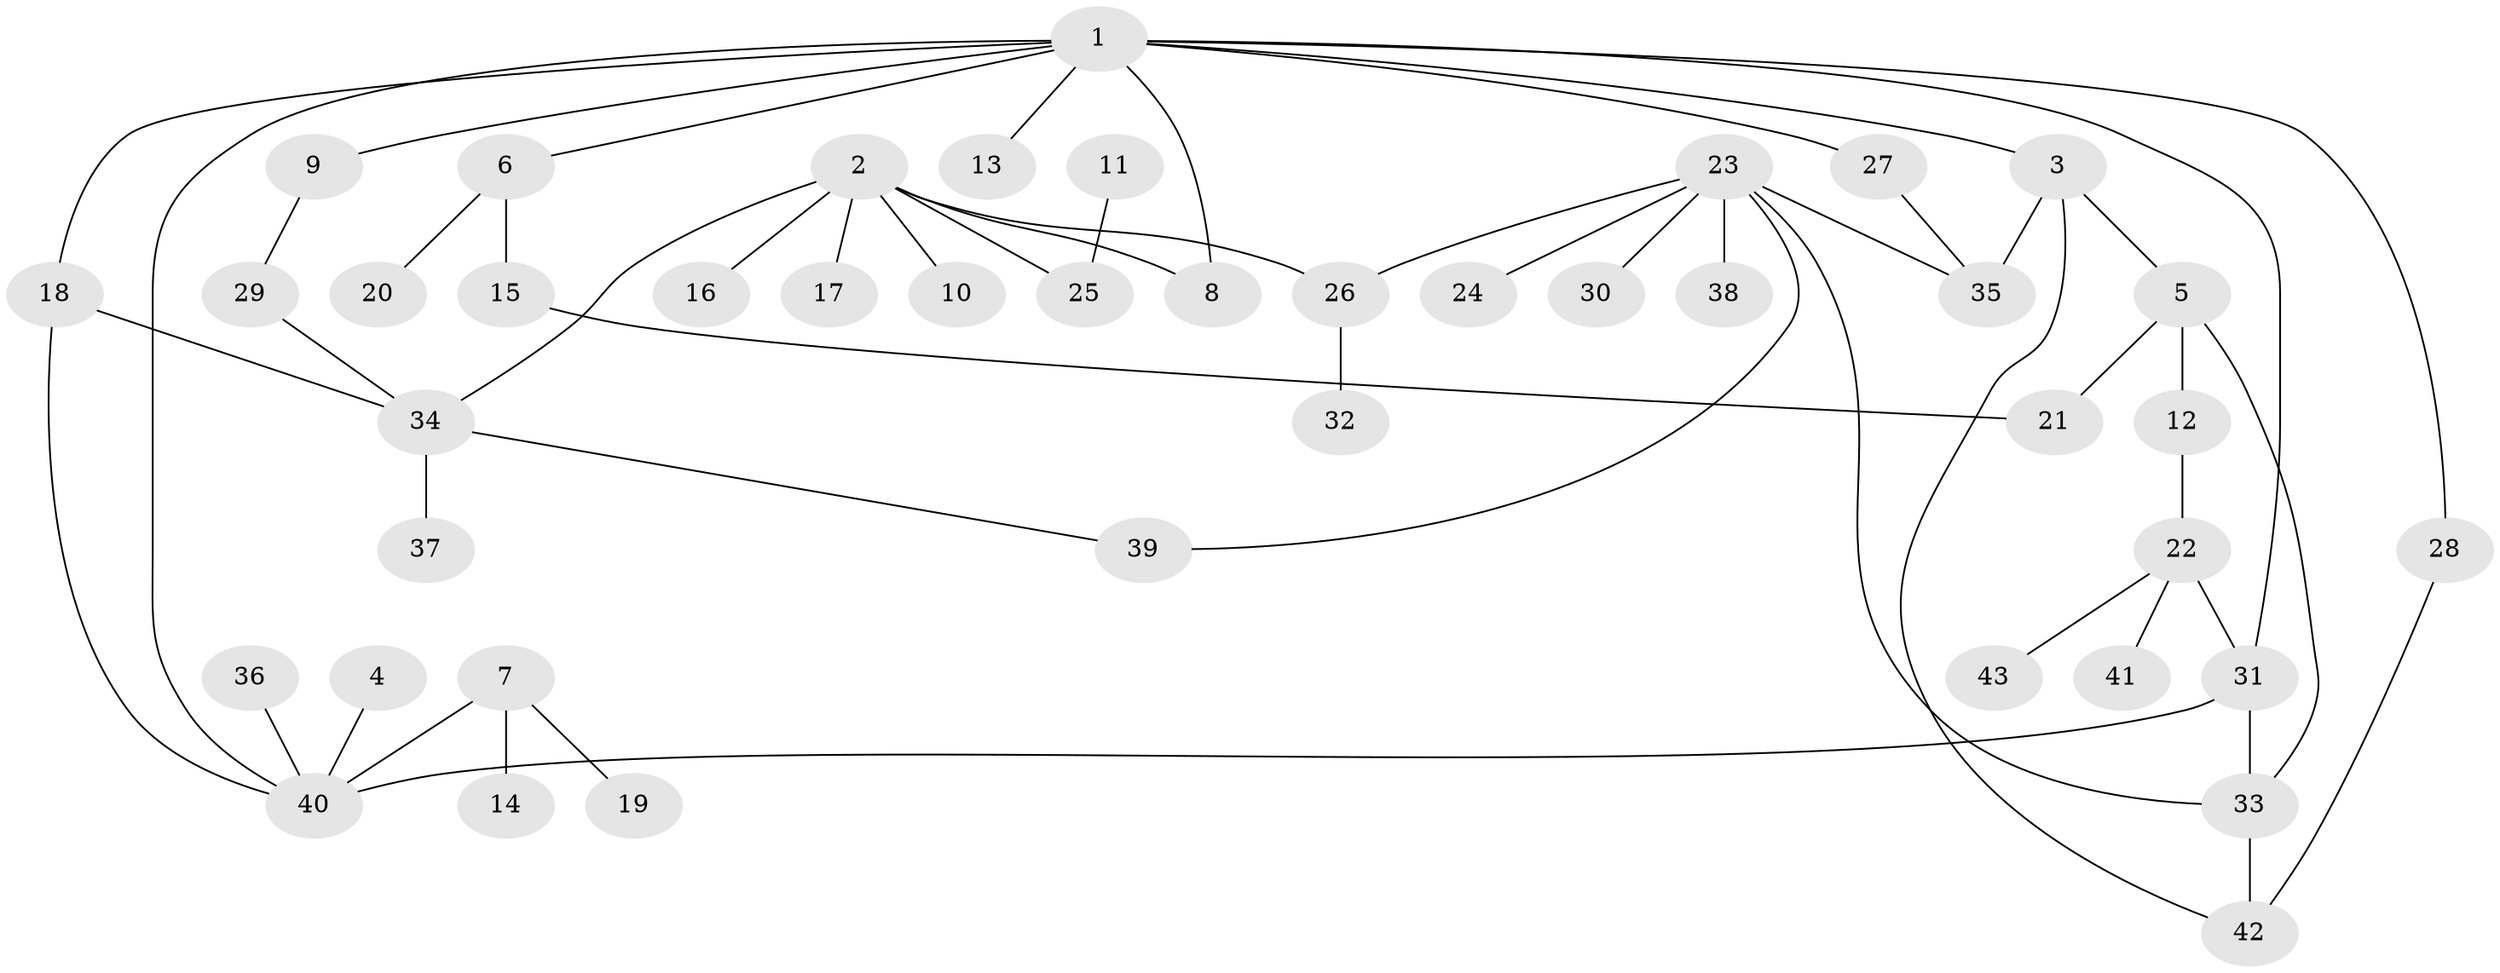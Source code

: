 // original degree distribution, {4: 0.06976744186046512, 3: 0.22093023255813954, 8: 0.011627906976744186, 6: 0.023255813953488372, 2: 0.313953488372093, 7: 0.011627906976744186, 1: 0.32558139534883723, 5: 0.023255813953488372}
// Generated by graph-tools (version 1.1) at 2025/49/03/09/25 03:49:18]
// undirected, 43 vertices, 55 edges
graph export_dot {
graph [start="1"]
  node [color=gray90,style=filled];
  1;
  2;
  3;
  4;
  5;
  6;
  7;
  8;
  9;
  10;
  11;
  12;
  13;
  14;
  15;
  16;
  17;
  18;
  19;
  20;
  21;
  22;
  23;
  24;
  25;
  26;
  27;
  28;
  29;
  30;
  31;
  32;
  33;
  34;
  35;
  36;
  37;
  38;
  39;
  40;
  41;
  42;
  43;
  1 -- 3 [weight=1.0];
  1 -- 6 [weight=1.0];
  1 -- 8 [weight=1.0];
  1 -- 9 [weight=1.0];
  1 -- 13 [weight=1.0];
  1 -- 18 [weight=1.0];
  1 -- 27 [weight=1.0];
  1 -- 28 [weight=1.0];
  1 -- 31 [weight=1.0];
  1 -- 40 [weight=1.0];
  2 -- 8 [weight=1.0];
  2 -- 10 [weight=1.0];
  2 -- 16 [weight=1.0];
  2 -- 17 [weight=1.0];
  2 -- 25 [weight=1.0];
  2 -- 26 [weight=1.0];
  2 -- 34 [weight=1.0];
  3 -- 5 [weight=1.0];
  3 -- 35 [weight=1.0];
  3 -- 42 [weight=1.0];
  4 -- 40 [weight=1.0];
  5 -- 12 [weight=1.0];
  5 -- 21 [weight=1.0];
  5 -- 33 [weight=1.0];
  6 -- 15 [weight=1.0];
  6 -- 20 [weight=1.0];
  7 -- 14 [weight=1.0];
  7 -- 19 [weight=1.0];
  7 -- 40 [weight=1.0];
  9 -- 29 [weight=1.0];
  11 -- 25 [weight=1.0];
  12 -- 22 [weight=1.0];
  15 -- 21 [weight=1.0];
  18 -- 34 [weight=1.0];
  18 -- 40 [weight=1.0];
  22 -- 31 [weight=2.0];
  22 -- 41 [weight=1.0];
  22 -- 43 [weight=1.0];
  23 -- 24 [weight=1.0];
  23 -- 26 [weight=1.0];
  23 -- 30 [weight=1.0];
  23 -- 33 [weight=1.0];
  23 -- 35 [weight=1.0];
  23 -- 38 [weight=1.0];
  23 -- 39 [weight=1.0];
  26 -- 32 [weight=1.0];
  27 -- 35 [weight=1.0];
  28 -- 42 [weight=1.0];
  29 -- 34 [weight=1.0];
  31 -- 33 [weight=1.0];
  31 -- 40 [weight=1.0];
  33 -- 42 [weight=1.0];
  34 -- 37 [weight=1.0];
  34 -- 39 [weight=1.0];
  36 -- 40 [weight=1.0];
}

